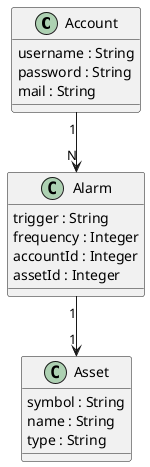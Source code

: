 @startuml
class Account{
    username : String
    password : String
    mail : String
}

class Asset{
    symbol : String
    name : String
    type : String
}

class Alarm{
    trigger : String
    frequency : Integer
    accountId : Integer
    assetId : Integer
}

Account "1" --> "N" Alarm
Alarm "1" --> "1" Asset
@enduml